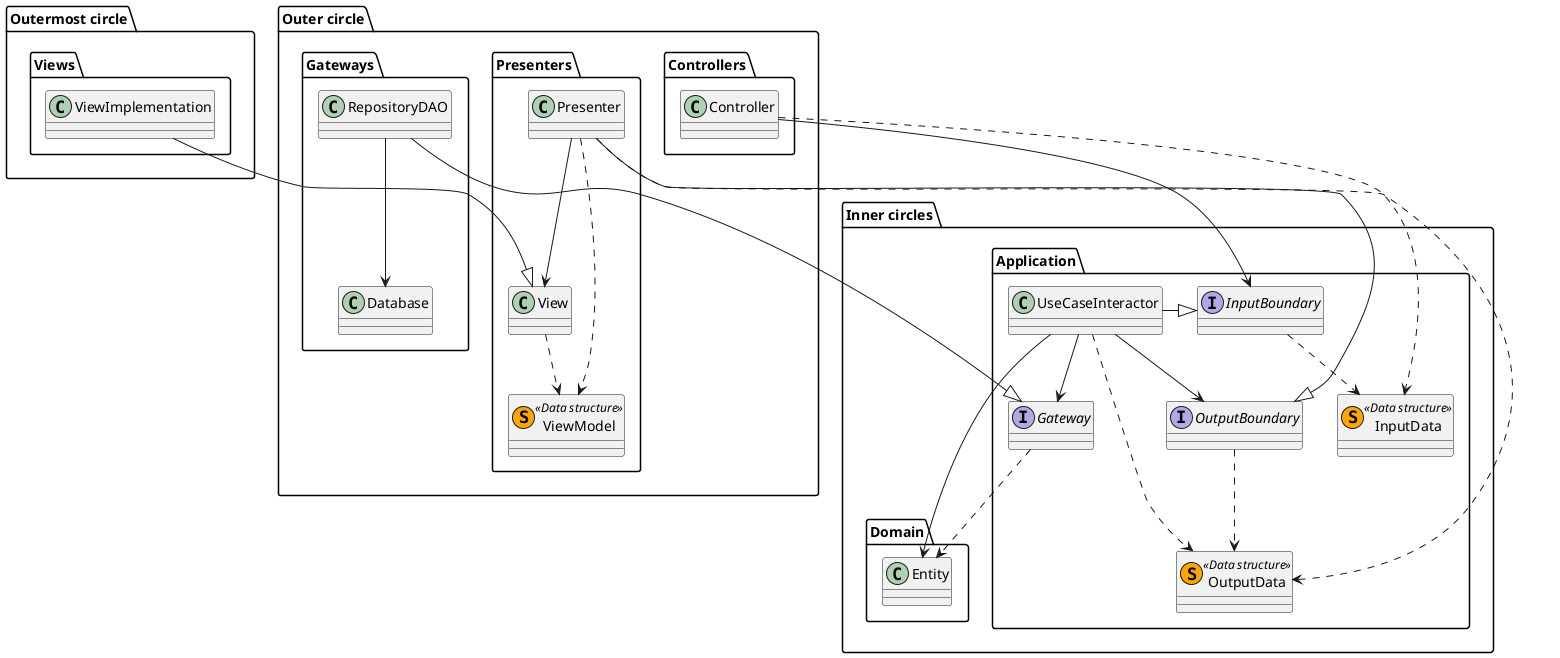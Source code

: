 @startuml
'https://plantuml.com/class-diagram

package "Inner circles"
{
    package Domain
    {
        class Entity
    }
    
    package Application
    {
        UseCaseInteractor -l-> Entity
        
        UseCaseInteractor -l-|> InputBoundary 
        
        UseCaseInteractor ..> OutputData
        UseCaseInteractor --> OutputBoundary
       
        UseCaseInteractor --> Gateway
        
        interface InputBoundary
        interface OutputBoundary
        
        InputBoundary ..> InputData
        OutputBoundary ..> OutputData
        
        class InputData << (S, orange) Data structure>>
        class OutputData << (S, orange) Data structure>>
        
        interface Gateway
        Gateway ..> Entity
    }
}

package "Outer circle"
{
    package Gateways
    {
        RepositoryDAO --|> Gateway
        RepositoryDAO --> Database
    }
    
    package Controllers
    {
        Controller ..> InputData
        Controller --> InputBoundary
    }
    
    package Presenters
    {
        Presenter --|> OutputBoundary
        Presenter ..> OutputData
        
        Presenter ..> ViewModel
        Presenter --> View
        
        View ..> ViewModel
        
        class ViewModel << (S, orange) Data structure>>
    } 
}

package "Outermost circle"
{
    package Views
    {    
        ViewImplementation --|> View
    }
}

@enduml